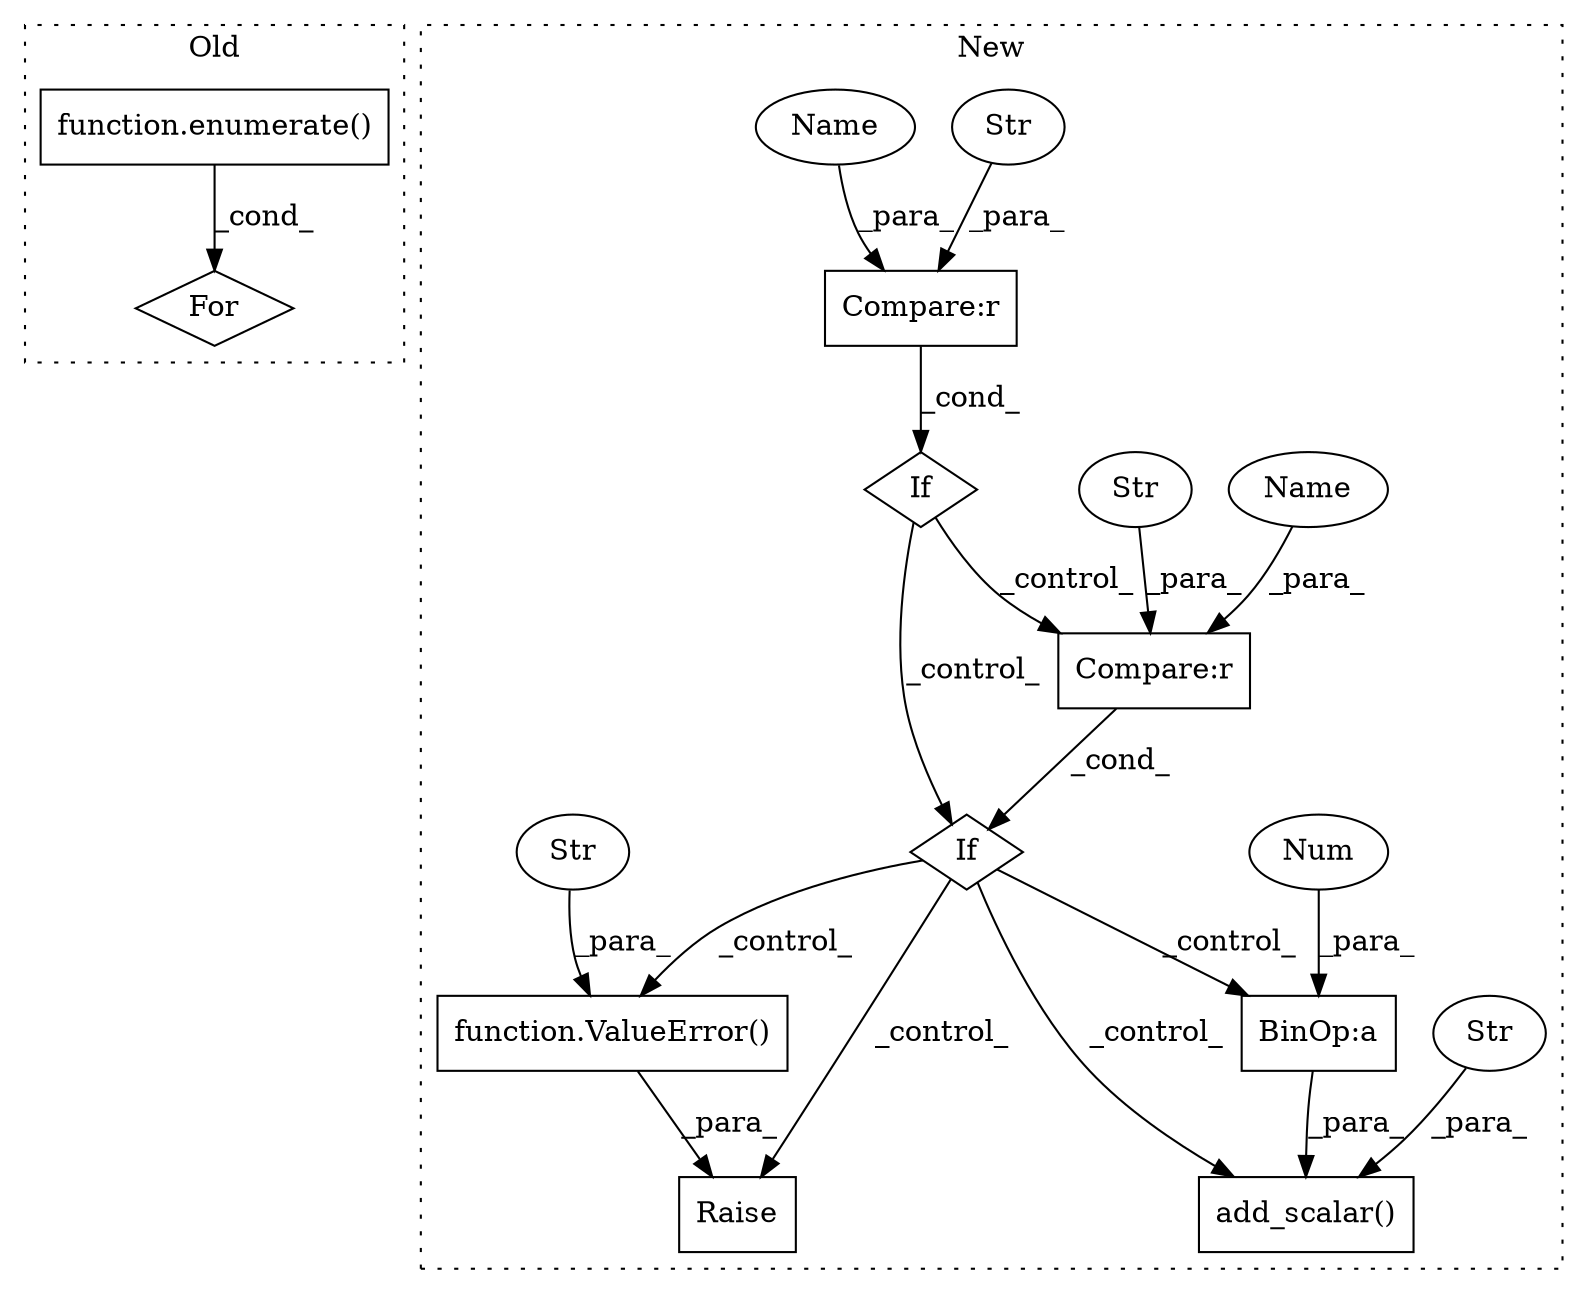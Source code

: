 digraph G {
subgraph cluster0 {
1 [label="function.enumerate()" a="75" s="13926,13952" l="10,1" shape="box"];
12 [label="For" a="107" s="13903,13953" l="4,15" shape="diamond"];
label = "Old";
style="dotted";
}
subgraph cluster1 {
2 [label="add_scalar()" a="75" s="17918,17970" l="18,1" shape="box"];
3 [label="If" a="96" s="17799" l="3" shape="diamond"];
4 [label="BinOp:a" a="82" s="17966" l="3" shape="box"];
5 [label="If" a="96" s="17893" l="0" shape="diamond"];
6 [label="Compare:r" a="40" s="17802" l="15" shape="box"];
7 [label="Str" a="66" s="17810" l="7" shape="ellipse"];
8 [label="Str" a="66" s="17936" l="11" shape="ellipse"];
9 [label="Compare:r" a="40" s="17893" l="14" shape="box"];
10 [label="Str" a="66" s="17901" l="6" shape="ellipse"];
11 [label="Raise" a="91" s="17992" l="6" shape="box"];
13 [label="Num" a="76" s="17969" l="1" shape="ellipse"];
14 [label="function.ValueError()" a="75" s="17998,18058" l="11,1" shape="box"];
15 [label="Str" a="66" s="18009" l="49" shape="ellipse"];
16 [label="Name" a="87" s="17802" l="4" shape="ellipse"];
17 [label="Name" a="87" s="17893" l="4" shape="ellipse"];
label = "New";
style="dotted";
}
1 -> 12 [label="_cond_"];
3 -> 9 [label="_control_"];
3 -> 5 [label="_control_"];
4 -> 2 [label="_para_"];
5 -> 14 [label="_control_"];
5 -> 11 [label="_control_"];
5 -> 4 [label="_control_"];
5 -> 2 [label="_control_"];
6 -> 3 [label="_cond_"];
7 -> 6 [label="_para_"];
8 -> 2 [label="_para_"];
9 -> 5 [label="_cond_"];
10 -> 9 [label="_para_"];
13 -> 4 [label="_para_"];
14 -> 11 [label="_para_"];
15 -> 14 [label="_para_"];
16 -> 6 [label="_para_"];
17 -> 9 [label="_para_"];
}